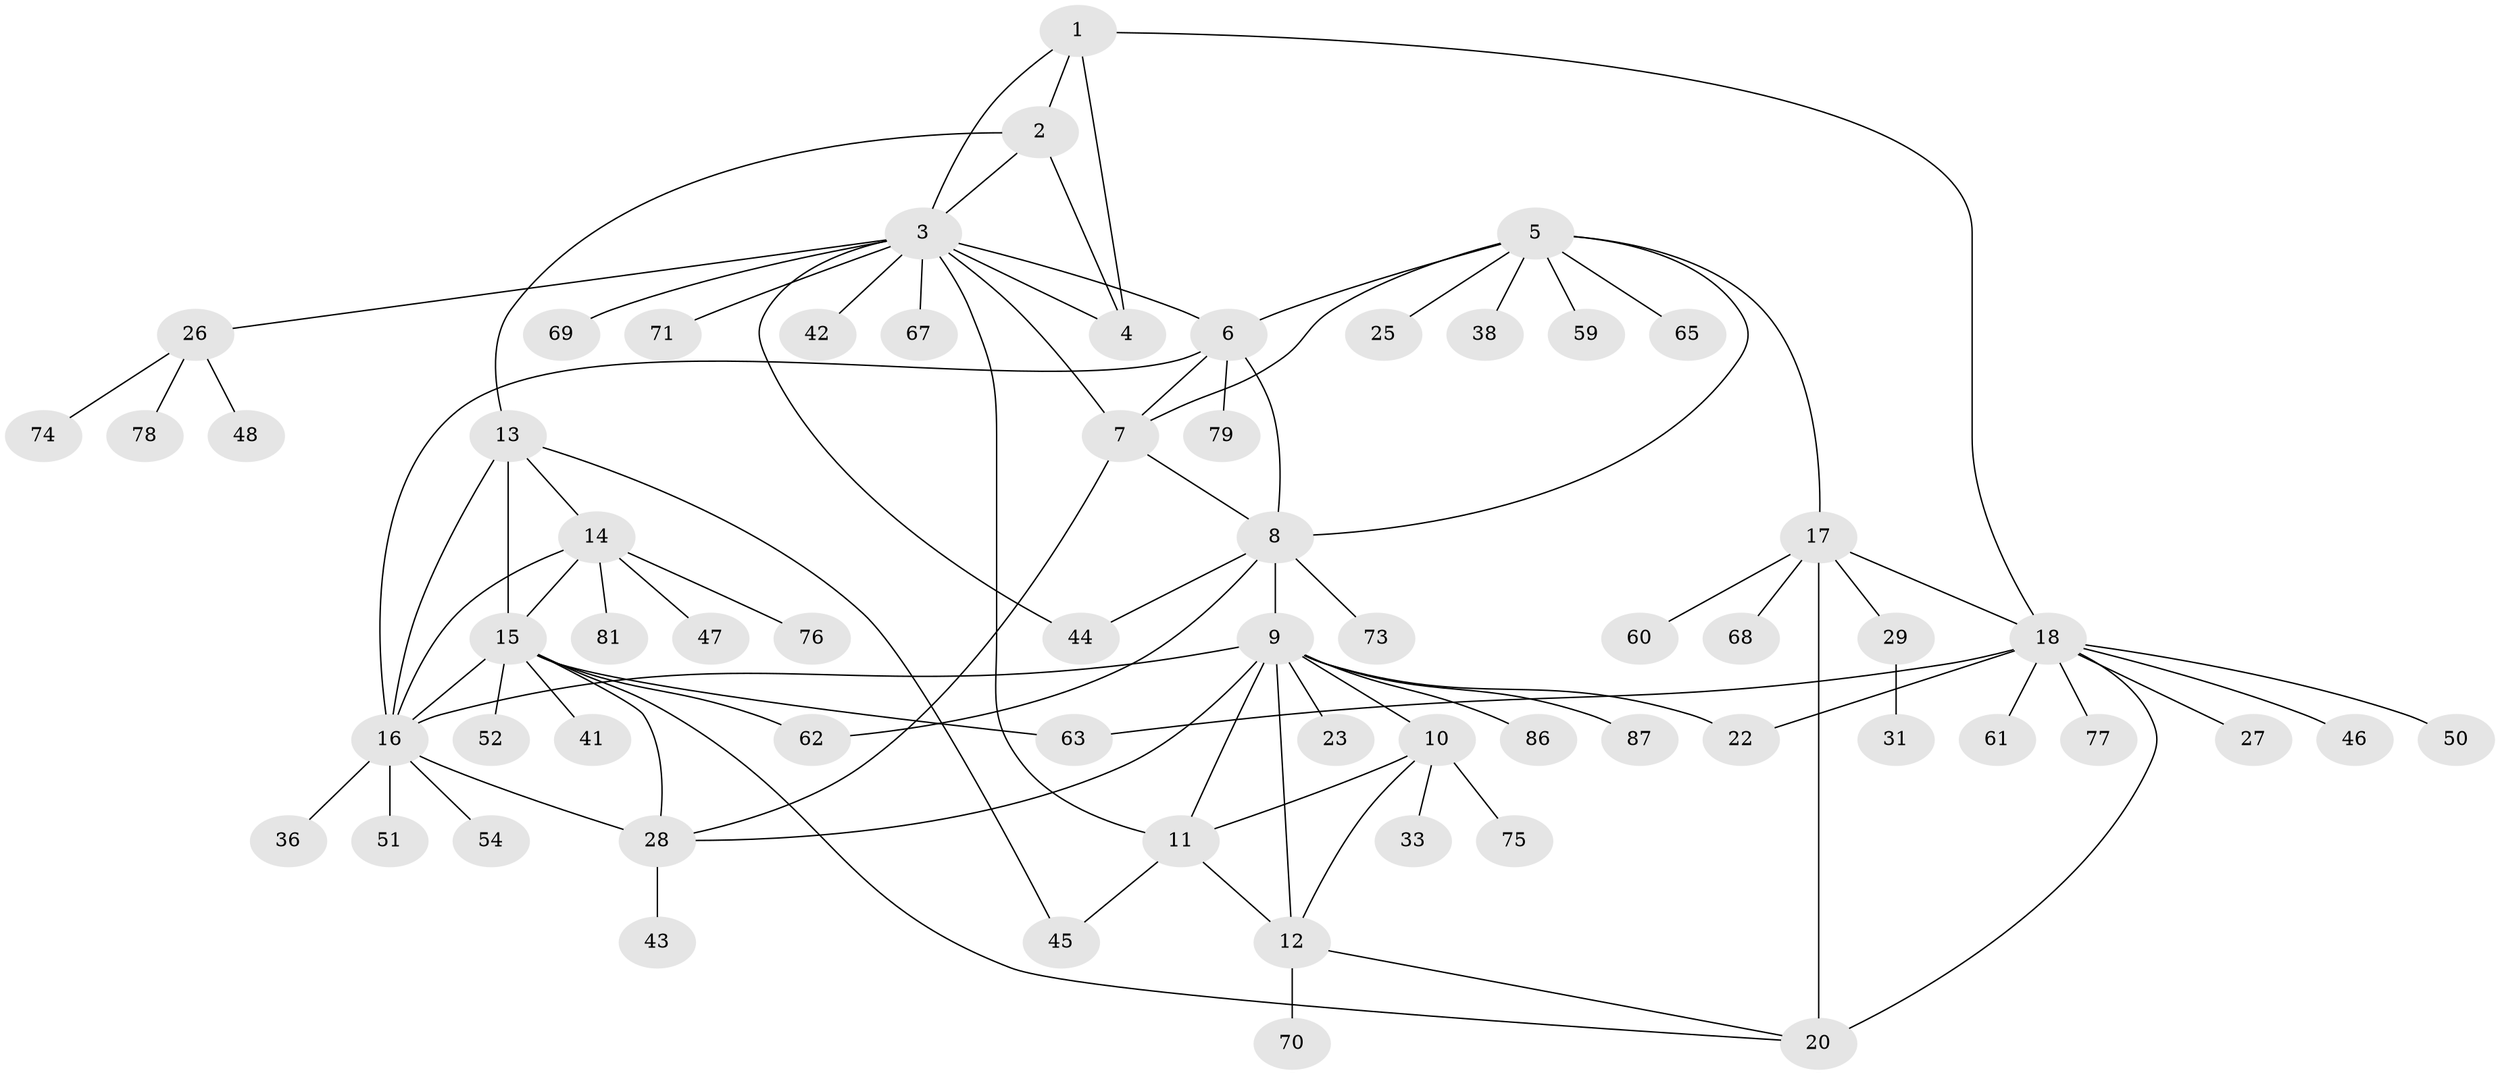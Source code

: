 // original degree distribution, {5: 0.05747126436781609, 12: 0.011494252873563218, 4: 0.022988505747126436, 9: 0.022988505747126436, 6: 0.08045977011494253, 8: 0.04597701149425287, 11: 0.011494252873563218, 3: 0.034482758620689655, 2: 0.14942528735632185, 1: 0.5632183908045977}
// Generated by graph-tools (version 1.1) at 2025/11/02/27/25 16:11:30]
// undirected, 63 vertices, 90 edges
graph export_dot {
graph [start="1"]
  node [color=gray90,style=filled];
  1 [super="+58"];
  2 [super="+24"];
  3 [super="+49"];
  4 [super="+85"];
  5 [super="+83"];
  6 [super="+32"];
  7 [super="+84"];
  8 [super="+30"];
  9 [super="+40"];
  10 [super="+37"];
  11;
  12 [super="+82"];
  13 [super="+80"];
  14 [super="+21"];
  15 [super="+57"];
  16 [super="+39"];
  17 [super="+35"];
  18 [super="+19"];
  20 [super="+53"];
  22;
  23 [super="+34"];
  25;
  26 [super="+64"];
  27;
  28 [super="+55"];
  29 [super="+56"];
  31;
  33;
  36;
  38;
  41;
  42;
  43;
  44;
  45;
  46;
  47;
  48;
  50;
  51;
  52;
  54 [super="+66"];
  59;
  60;
  61;
  62;
  63;
  65;
  67;
  68;
  69;
  70 [super="+72"];
  71;
  73;
  74;
  75;
  76;
  77;
  78;
  79;
  81;
  86;
  87;
  1 -- 2;
  1 -- 3;
  1 -- 4;
  1 -- 18;
  2 -- 3;
  2 -- 4;
  2 -- 13;
  3 -- 4;
  3 -- 7;
  3 -- 11;
  3 -- 26;
  3 -- 42;
  3 -- 44;
  3 -- 67;
  3 -- 69;
  3 -- 71;
  3 -- 6;
  5 -- 6;
  5 -- 7;
  5 -- 8;
  5 -- 17;
  5 -- 25;
  5 -- 38;
  5 -- 59;
  5 -- 65;
  6 -- 7;
  6 -- 8;
  6 -- 16;
  6 -- 79;
  7 -- 8;
  7 -- 28;
  8 -- 9;
  8 -- 44;
  8 -- 62;
  8 -- 73;
  9 -- 10;
  9 -- 11;
  9 -- 12;
  9 -- 16;
  9 -- 22;
  9 -- 23;
  9 -- 86;
  9 -- 87;
  9 -- 28;
  10 -- 11;
  10 -- 12;
  10 -- 33;
  10 -- 75;
  11 -- 12;
  11 -- 45;
  12 -- 20;
  12 -- 70;
  13 -- 14;
  13 -- 15;
  13 -- 16;
  13 -- 45;
  14 -- 15;
  14 -- 16;
  14 -- 81;
  14 -- 76;
  14 -- 47;
  15 -- 16;
  15 -- 20;
  15 -- 41;
  15 -- 52;
  15 -- 63;
  15 -- 28;
  15 -- 62;
  16 -- 28;
  16 -- 36;
  16 -- 54;
  16 -- 51;
  17 -- 18 [weight=2];
  17 -- 20;
  17 -- 29;
  17 -- 60;
  17 -- 68;
  18 -- 20 [weight=2];
  18 -- 46;
  18 -- 50;
  18 -- 77;
  18 -- 22;
  18 -- 27;
  18 -- 61;
  18 -- 63;
  26 -- 48;
  26 -- 74;
  26 -- 78;
  28 -- 43;
  29 -- 31;
}
